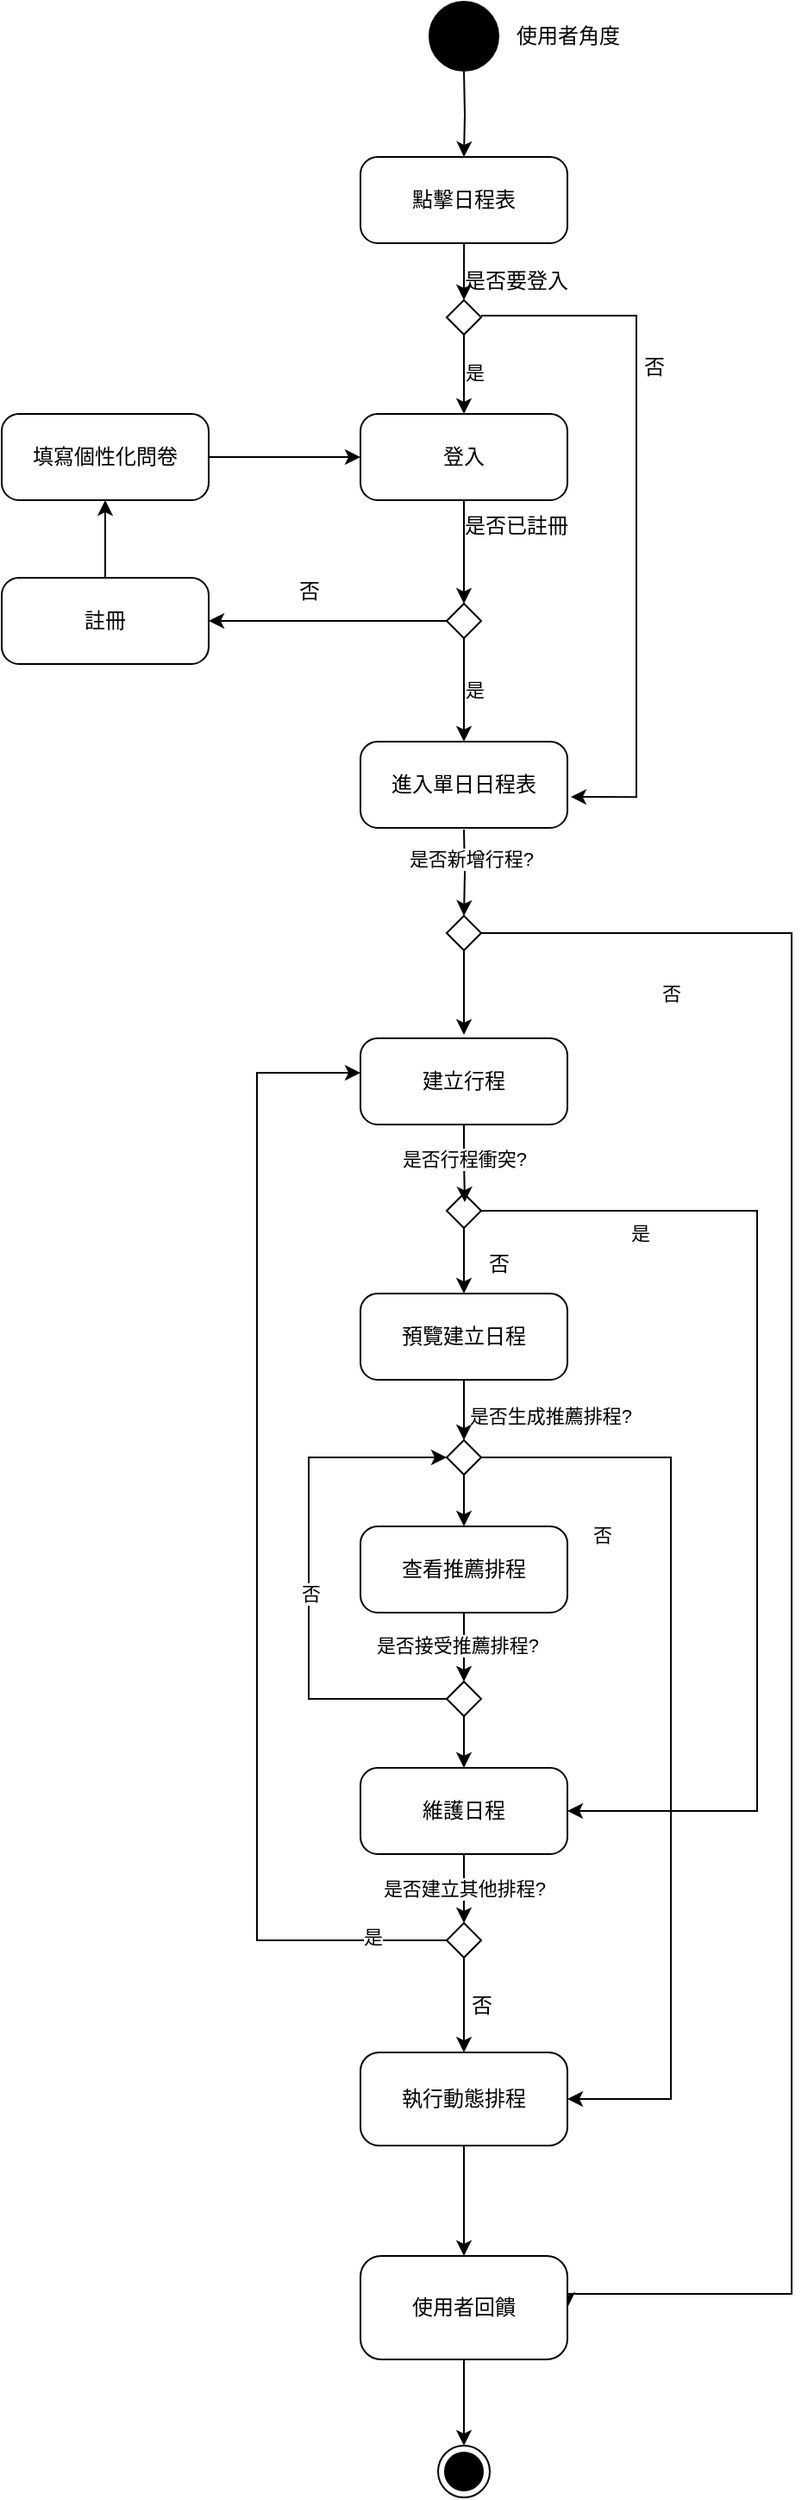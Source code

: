 <mxfile version="26.0.16">
  <diagram name="Page-1" id="e7e014a7-5840-1c2e-5031-d8a46d1fe8dd">
    <mxGraphModel dx="2646" dy="724" grid="1" gridSize="10" guides="1" tooltips="1" connect="1" arrows="1" fold="1" page="1" pageScale="1" pageWidth="1169" pageHeight="826" background="none" math="0" shadow="0">
      <root>
        <mxCell id="0" />
        <mxCell id="1" parent="0" />
        <mxCell id="QC3dzs9ZD0hJ02sEl_62-1" style="edgeStyle=orthogonalEdgeStyle;rounded=0;orthogonalLoop=1;jettySize=auto;html=1;exitX=0.5;exitY=1;exitDx=0;exitDy=0;endArrow=classic;endFill=1;entryX=0.5;entryY=0;entryDx=0;entryDy=0;" edge="1" parent="1" target="QC3dzs9ZD0hJ02sEl_62-7">
          <mxGeometry relative="1" as="geometry">
            <mxPoint x="229.2" y="574.6" as="targetPoint" />
            <mxPoint x="230" y="521" as="sourcePoint" />
          </mxGeometry>
        </mxCell>
        <mxCell id="QC3dzs9ZD0hJ02sEl_62-2" value="是否新增行程?" style="edgeLabel;html=1;align=center;verticalAlign=middle;resizable=0;points=[];" vertex="1" connectable="0" parent="QC3dzs9ZD0hJ02sEl_62-1">
          <mxGeometry x="-0.325" y="3" relative="1" as="geometry">
            <mxPoint as="offset" />
          </mxGeometry>
        </mxCell>
        <mxCell id="QC3dzs9ZD0hJ02sEl_62-3" style="edgeStyle=orthogonalEdgeStyle;rounded=0;orthogonalLoop=1;jettySize=auto;html=1;entryX=0.5;entryY=0;entryDx=0;entryDy=0;" edge="1" parent="1" target="QC3dzs9ZD0hJ02sEl_62-44">
          <mxGeometry relative="1" as="geometry">
            <mxPoint x="230.053" y="181" as="sourcePoint" />
          </mxGeometry>
        </mxCell>
        <mxCell id="QC3dzs9ZD0hJ02sEl_62-4" style="rounded=0;orthogonalLoop=1;jettySize=auto;html=1;exitX=0.5;exitY=1;exitDx=0;exitDy=0;" edge="1" parent="1" source="QC3dzs9ZD0hJ02sEl_62-7">
          <mxGeometry relative="1" as="geometry">
            <mxPoint x="230" y="640" as="targetPoint" />
          </mxGeometry>
        </mxCell>
        <mxCell id="QC3dzs9ZD0hJ02sEl_62-5" style="edgeStyle=orthogonalEdgeStyle;rounded=0;orthogonalLoop=1;jettySize=auto;html=1;exitX=1;exitY=0.5;exitDx=0;exitDy=0;entryX=1;entryY=0.5;entryDx=0;entryDy=0;" edge="1" parent="1" source="QC3dzs9ZD0hJ02sEl_62-7" target="QC3dzs9ZD0hJ02sEl_62-28">
          <mxGeometry relative="1" as="geometry">
            <mxPoint x="290" y="1281.5" as="targetPoint" />
            <Array as="points">
              <mxPoint x="420" y="581" />
              <mxPoint x="420" y="1370" />
              <mxPoint x="290" y="1370" />
            </Array>
          </mxGeometry>
        </mxCell>
        <mxCell id="QC3dzs9ZD0hJ02sEl_62-6" value="否" style="edgeLabel;html=1;align=center;verticalAlign=middle;resizable=0;points=[];" vertex="1" connectable="0" parent="QC3dzs9ZD0hJ02sEl_62-5">
          <mxGeometry x="-0.057" y="-1" relative="1" as="geometry">
            <mxPoint x="-69" y="-307" as="offset" />
          </mxGeometry>
        </mxCell>
        <mxCell id="QC3dzs9ZD0hJ02sEl_62-7" value="" style="rhombus;aspect=fixed;" vertex="1" parent="1">
          <mxGeometry x="220" y="571" width="20" height="20" as="geometry" />
        </mxCell>
        <mxCell id="QC3dzs9ZD0hJ02sEl_62-8" style="edgeStyle=orthogonalEdgeStyle;rounded=0;orthogonalLoop=1;jettySize=auto;html=1;exitX=0.5;exitY=1;exitDx=0;exitDy=0;" edge="1" parent="1" source="QC3dzs9ZD0hJ02sEl_62-30">
          <mxGeometry relative="1" as="geometry">
            <mxPoint x="230" y="790" as="targetPoint" />
            <mxPoint x="230" y="743" as="sourcePoint" />
          </mxGeometry>
        </mxCell>
        <mxCell id="QC3dzs9ZD0hJ02sEl_62-9" value="是否生成推薦排程?" style="edgeLabel;html=1;align=center;verticalAlign=middle;resizable=0;points=[];" vertex="1" connectable="0" parent="QC3dzs9ZD0hJ02sEl_62-8">
          <mxGeometry x="-0.012" y="-2" relative="1" as="geometry">
            <mxPoint x="52" y="90" as="offset" />
          </mxGeometry>
        </mxCell>
        <mxCell id="QC3dzs9ZD0hJ02sEl_62-10" style="edgeStyle=orthogonalEdgeStyle;rounded=0;orthogonalLoop=1;jettySize=auto;html=1;entryX=1;entryY=0.5;entryDx=0;entryDy=0;exitX=1;exitY=0.5;exitDx=0;exitDy=0;" edge="1" parent="1" source="QC3dzs9ZD0hJ02sEl_62-30" target="QC3dzs9ZD0hJ02sEl_62-24">
          <mxGeometry relative="1" as="geometry">
            <Array as="points">
              <mxPoint x="400" y="742" />
              <mxPoint x="400" y="1090" />
            </Array>
          </mxGeometry>
        </mxCell>
        <mxCell id="QC3dzs9ZD0hJ02sEl_62-11" value="建立行程" style="html=1;dashed=0;rounded=1;absoluteArcSize=1;arcSize=20;verticalAlign=middle;align=center;whiteSpace=wrap;" vertex="1" parent="1">
          <mxGeometry x="170" y="642" width="120" height="50" as="geometry" />
        </mxCell>
        <mxCell id="QC3dzs9ZD0hJ02sEl_62-12" value="查看推薦排程" style="html=1;dashed=0;rounded=1;absoluteArcSize=1;arcSize=20;verticalAlign=middle;align=center;whiteSpace=wrap;" vertex="1" parent="1">
          <mxGeometry x="170" y="925" width="120" height="50" as="geometry" />
        </mxCell>
        <mxCell id="QC3dzs9ZD0hJ02sEl_62-13" style="rounded=0;orthogonalLoop=1;jettySize=auto;html=1;exitX=0.5;exitY=1;exitDx=0;exitDy=0;entryX=0.5;entryY=0;entryDx=0;entryDy=0;" edge="1" parent="1" source="QC3dzs9ZD0hJ02sEl_62-16" target="QC3dzs9ZD0hJ02sEl_62-12">
          <mxGeometry relative="1" as="geometry">
            <mxPoint x="230" y="935" as="targetPoint" />
          </mxGeometry>
        </mxCell>
        <mxCell id="QC3dzs9ZD0hJ02sEl_62-14" style="edgeStyle=orthogonalEdgeStyle;rounded=0;orthogonalLoop=1;jettySize=auto;html=1;exitX=1;exitY=0.5;exitDx=0;exitDy=0;entryX=1;entryY=0.5;entryDx=0;entryDy=0;" edge="1" parent="1" source="QC3dzs9ZD0hJ02sEl_62-16" target="QC3dzs9ZD0hJ02sEl_62-26">
          <mxGeometry relative="1" as="geometry">
            <mxPoint x="290" y="885" as="targetPoint" />
            <Array as="points">
              <mxPoint x="350" y="885" />
              <mxPoint x="350" y="1257" />
            </Array>
          </mxGeometry>
        </mxCell>
        <mxCell id="QC3dzs9ZD0hJ02sEl_62-15" value="否" style="edgeLabel;html=1;align=center;verticalAlign=middle;resizable=0;points=[];" vertex="1" connectable="0" parent="QC3dzs9ZD0hJ02sEl_62-14">
          <mxGeometry x="-0.057" y="-1" relative="1" as="geometry">
            <mxPoint x="-39" y="-101" as="offset" />
          </mxGeometry>
        </mxCell>
        <mxCell id="QC3dzs9ZD0hJ02sEl_62-16" value="" style="rhombus;aspect=fixed;" vertex="1" parent="1">
          <mxGeometry x="220" y="875" width="20" height="20" as="geometry" />
        </mxCell>
        <mxCell id="QC3dzs9ZD0hJ02sEl_62-17" style="edgeStyle=orthogonalEdgeStyle;rounded=0;orthogonalLoop=1;jettySize=auto;html=1;entryX=0.5;entryY=0;entryDx=0;entryDy=0;exitX=0.5;exitY=1;exitDx=0;exitDy=0;" edge="1" parent="1" source="QC3dzs9ZD0hJ02sEl_62-12" target="QC3dzs9ZD0hJ02sEl_62-22">
          <mxGeometry relative="1" as="geometry">
            <mxPoint x="230" y="1015" as="targetPoint" />
            <mxPoint x="360" y="995" as="sourcePoint" />
          </mxGeometry>
        </mxCell>
        <mxCell id="QC3dzs9ZD0hJ02sEl_62-18" value="是否接受推薦排程?" style="edgeLabel;html=1;align=center;verticalAlign=middle;resizable=0;points=[];" vertex="1" connectable="0" parent="QC3dzs9ZD0hJ02sEl_62-17">
          <mxGeometry x="-0.012" y="-2" relative="1" as="geometry">
            <mxPoint x="-2" y="-1" as="offset" />
          </mxGeometry>
        </mxCell>
        <mxCell id="QC3dzs9ZD0hJ02sEl_62-19" style="rounded=0;orthogonalLoop=1;jettySize=auto;html=1;exitX=0.5;exitY=1;exitDx=0;exitDy=0;entryX=0.5;entryY=0;entryDx=0;entryDy=0;" edge="1" parent="1" source="QC3dzs9ZD0hJ02sEl_62-22" target="QC3dzs9ZD0hJ02sEl_62-24">
          <mxGeometry relative="1" as="geometry">
            <mxPoint x="230" y="1065" as="targetPoint" />
          </mxGeometry>
        </mxCell>
        <mxCell id="QC3dzs9ZD0hJ02sEl_62-20" style="edgeStyle=orthogonalEdgeStyle;rounded=0;orthogonalLoop=1;jettySize=auto;html=1;exitX=0;exitY=0.5;exitDx=0;exitDy=0;entryX=0;entryY=0.5;entryDx=0;entryDy=0;" edge="1" parent="1" source="QC3dzs9ZD0hJ02sEl_62-22" target="QC3dzs9ZD0hJ02sEl_62-16">
          <mxGeometry relative="1" as="geometry">
            <mxPoint x="290" y="1025" as="targetPoint" />
            <Array as="points">
              <mxPoint x="140" y="1025" />
              <mxPoint x="140" y="885" />
            </Array>
          </mxGeometry>
        </mxCell>
        <mxCell id="QC3dzs9ZD0hJ02sEl_62-21" value="否" style="edgeLabel;html=1;align=center;verticalAlign=middle;resizable=0;points=[];" vertex="1" connectable="0" parent="QC3dzs9ZD0hJ02sEl_62-20">
          <mxGeometry x="-0.057" y="-1" relative="1" as="geometry">
            <mxPoint as="offset" />
          </mxGeometry>
        </mxCell>
        <mxCell id="QC3dzs9ZD0hJ02sEl_62-22" value="" style="rhombus;aspect=fixed;" vertex="1" parent="1">
          <mxGeometry x="220" y="1015" width="20" height="20" as="geometry" />
        </mxCell>
        <mxCell id="QC3dzs9ZD0hJ02sEl_62-23" value="" style="edgeStyle=orthogonalEdgeStyle;rounded=0;orthogonalLoop=1;jettySize=auto;html=1;entryX=0.5;entryY=0;entryDx=0;entryDy=0;" edge="1" parent="1" source="QC3dzs9ZD0hJ02sEl_62-24" target="QC3dzs9ZD0hJ02sEl_62-35">
          <mxGeometry relative="1" as="geometry">
            <mxPoint x="230" y="1145" as="targetPoint" />
          </mxGeometry>
        </mxCell>
        <mxCell id="QC3dzs9ZD0hJ02sEl_62-24" value="維護日程" style="html=1;dashed=0;rounded=1;absoluteArcSize=1;arcSize=20;verticalAlign=middle;align=center;whiteSpace=wrap;" vertex="1" parent="1">
          <mxGeometry x="170" y="1065" width="120" height="50" as="geometry" />
        </mxCell>
        <mxCell id="QC3dzs9ZD0hJ02sEl_62-25" value="" style="edgeStyle=orthogonalEdgeStyle;rounded=0;orthogonalLoop=1;jettySize=auto;html=1;" edge="1" parent="1" source="QC3dzs9ZD0hJ02sEl_62-26" target="QC3dzs9ZD0hJ02sEl_62-28">
          <mxGeometry relative="1" as="geometry" />
        </mxCell>
        <mxCell id="QC3dzs9ZD0hJ02sEl_62-26" value="執行動態排程" style="whiteSpace=wrap;html=1;dashed=0;rounded=1;arcSize=20;" vertex="1" parent="1">
          <mxGeometry x="170" y="1230" width="120" height="54" as="geometry" />
        </mxCell>
        <mxCell id="QC3dzs9ZD0hJ02sEl_62-27" value="" style="edgeStyle=orthogonalEdgeStyle;rounded=0;orthogonalLoop=1;jettySize=auto;html=1;" edge="1" parent="1" source="QC3dzs9ZD0hJ02sEl_62-28" target="QC3dzs9ZD0hJ02sEl_62-29">
          <mxGeometry relative="1" as="geometry" />
        </mxCell>
        <mxCell id="QC3dzs9ZD0hJ02sEl_62-28" value="使用者回饋" style="whiteSpace=wrap;html=1;dashed=0;rounded=1;arcSize=20;" vertex="1" parent="1">
          <mxGeometry x="170" y="1348" width="120" height="60" as="geometry" />
        </mxCell>
        <mxCell id="QC3dzs9ZD0hJ02sEl_62-29" value="" style="ellipse;html=1;shape=endState;fillColor=strokeColor;" vertex="1" parent="1">
          <mxGeometry x="215" y="1458" width="30" height="30" as="geometry" />
        </mxCell>
        <mxCell id="QC3dzs9ZD0hJ02sEl_62-30" value="" style="rhombus;aspect=fixed;" vertex="1" parent="1">
          <mxGeometry x="220" y="732" width="20" height="20" as="geometry" />
        </mxCell>
        <mxCell id="QC3dzs9ZD0hJ02sEl_62-31" style="edgeStyle=orthogonalEdgeStyle;rounded=0;orthogonalLoop=1;jettySize=auto;html=1;entryX=0.524;entryY=0.253;entryDx=0;entryDy=0;entryPerimeter=0;" edge="1" parent="1" source="QC3dzs9ZD0hJ02sEl_62-11" target="QC3dzs9ZD0hJ02sEl_62-30">
          <mxGeometry relative="1" as="geometry" />
        </mxCell>
        <mxCell id="QC3dzs9ZD0hJ02sEl_62-32" value="是否行程衝突?" style="edgeLabel;html=1;align=center;verticalAlign=middle;resizable=0;points=[];" vertex="1" connectable="0" parent="1">
          <mxGeometry x="230" y="712.003" as="geometry" />
        </mxCell>
        <mxCell id="QC3dzs9ZD0hJ02sEl_62-33" value="是" style="edgeLabel;html=1;align=center;verticalAlign=middle;resizable=0;points=[];" vertex="1" connectable="0" parent="1">
          <mxGeometry x="330" y="495" as="geometry">
            <mxPoint x="2" y="260" as="offset" />
          </mxGeometry>
        </mxCell>
        <mxCell id="QC3dzs9ZD0hJ02sEl_62-34" style="edgeStyle=orthogonalEdgeStyle;rounded=0;orthogonalLoop=1;jettySize=auto;html=1;" edge="1" parent="1" source="QC3dzs9ZD0hJ02sEl_62-35" target="QC3dzs9ZD0hJ02sEl_62-26">
          <mxGeometry relative="1" as="geometry" />
        </mxCell>
        <mxCell id="QC3dzs9ZD0hJ02sEl_62-35" value="" style="rhombus;aspect=fixed;" vertex="1" parent="1">
          <mxGeometry x="220" y="1155" width="20" height="20" as="geometry" />
        </mxCell>
        <mxCell id="QC3dzs9ZD0hJ02sEl_62-36" value="是否建立其他排程?" style="edgeLabel;html=1;align=center;verticalAlign=middle;resizable=0;points=[];" vertex="1" connectable="0" parent="1">
          <mxGeometry x="230" y="1135" as="geometry" />
        </mxCell>
        <mxCell id="QC3dzs9ZD0hJ02sEl_62-37" style="edgeStyle=orthogonalEdgeStyle;rounded=0;orthogonalLoop=1;jettySize=auto;html=1;entryX=0;entryY=0.4;entryDx=0;entryDy=0;entryPerimeter=0;exitX=0;exitY=0.5;exitDx=0;exitDy=0;" edge="1" parent="1" source="QC3dzs9ZD0hJ02sEl_62-35" target="QC3dzs9ZD0hJ02sEl_62-11">
          <mxGeometry relative="1" as="geometry">
            <Array as="points">
              <mxPoint x="110" y="1165" />
              <mxPoint x="110" y="662" />
            </Array>
          </mxGeometry>
        </mxCell>
        <mxCell id="QC3dzs9ZD0hJ02sEl_62-38" value="是" style="edgeLabel;html=1;align=center;verticalAlign=middle;resizable=0;points=[];" vertex="1" connectable="0" parent="1">
          <mxGeometry x="151" y="973.333" as="geometry">
            <mxPoint x="26" y="189" as="offset" />
          </mxGeometry>
        </mxCell>
        <mxCell id="QC3dzs9ZD0hJ02sEl_62-39" value="" style="edgeStyle=orthogonalEdgeStyle;rounded=0;orthogonalLoop=1;jettySize=auto;html=1;" edge="1" parent="1" source="QC3dzs9ZD0hJ02sEl_62-40" target="QC3dzs9ZD0hJ02sEl_62-52">
          <mxGeometry relative="1" as="geometry" />
        </mxCell>
        <mxCell id="QC3dzs9ZD0hJ02sEl_62-40" value="登入" style="html=1;dashed=0;rounded=1;absoluteArcSize=1;arcSize=20;verticalAlign=middle;align=center;whiteSpace=wrap;" vertex="1" parent="1">
          <mxGeometry x="170" y="280" width="120" height="50" as="geometry" />
        </mxCell>
        <mxCell id="QC3dzs9ZD0hJ02sEl_62-41" style="edgeStyle=orthogonalEdgeStyle;rounded=0;orthogonalLoop=1;jettySize=auto;html=1;entryX=1.016;entryY=0.641;entryDx=0;entryDy=0;entryPerimeter=0;" edge="1" parent="1" target="QC3dzs9ZD0hJ02sEl_62-53">
          <mxGeometry relative="1" as="geometry">
            <mxPoint x="240" y="223" as="sourcePoint" />
            <mxPoint x="480" y="510" as="targetPoint" />
            <Array as="points">
              <mxPoint x="330" y="223" />
              <mxPoint x="330" y="502" />
            </Array>
          </mxGeometry>
        </mxCell>
        <mxCell id="QC3dzs9ZD0hJ02sEl_62-42" value="" style="edgeStyle=orthogonalEdgeStyle;rounded=0;orthogonalLoop=1;jettySize=auto;html=1;" edge="1" parent="1" source="QC3dzs9ZD0hJ02sEl_62-44">
          <mxGeometry relative="1" as="geometry">
            <mxPoint x="230" y="280" as="targetPoint" />
          </mxGeometry>
        </mxCell>
        <mxCell id="QC3dzs9ZD0hJ02sEl_62-43" value="是" style="edgeLabel;html=1;align=center;verticalAlign=middle;resizable=0;points=[];" vertex="1" connectable="0" parent="QC3dzs9ZD0hJ02sEl_62-42">
          <mxGeometry x="0.011" y="5" relative="1" as="geometry">
            <mxPoint y="-1" as="offset" />
          </mxGeometry>
        </mxCell>
        <mxCell id="QC3dzs9ZD0hJ02sEl_62-44" value="" style="rhombus;aspect=fixed;" vertex="1" parent="1">
          <mxGeometry x="220" y="214" width="20" height="20" as="geometry" />
        </mxCell>
        <mxCell id="QC3dzs9ZD0hJ02sEl_62-45" value="是否要登入" style="text;html=1;align=center;verticalAlign=middle;resizable=0;points=[];autosize=1;strokeColor=none;fillColor=none;" vertex="1" parent="1">
          <mxGeometry x="220" y="187.5" width="80" height="30" as="geometry" />
        </mxCell>
        <mxCell id="QC3dzs9ZD0hJ02sEl_62-46" value="" style="edgeStyle=orthogonalEdgeStyle;rounded=0;orthogonalLoop=1;jettySize=auto;html=1;" edge="1" parent="1" source="QC3dzs9ZD0hJ02sEl_62-47" target="QC3dzs9ZD0hJ02sEl_62-55">
          <mxGeometry relative="1" as="geometry" />
        </mxCell>
        <mxCell id="QC3dzs9ZD0hJ02sEl_62-47" value="註冊" style="html=1;dashed=0;rounded=1;absoluteArcSize=1;arcSize=20;verticalAlign=middle;align=center;whiteSpace=wrap;" vertex="1" parent="1">
          <mxGeometry x="-38" y="375" width="120" height="50" as="geometry" />
        </mxCell>
        <mxCell id="QC3dzs9ZD0hJ02sEl_62-48" value="是否已註冊" style="text;html=1;align=center;verticalAlign=middle;resizable=0;points=[];autosize=1;strokeColor=none;fillColor=none;" vertex="1" parent="1">
          <mxGeometry x="220" y="330" width="80" height="30" as="geometry" />
        </mxCell>
        <mxCell id="QC3dzs9ZD0hJ02sEl_62-49" value="" style="edgeStyle=orthogonalEdgeStyle;rounded=0;orthogonalLoop=1;jettySize=auto;html=1;" edge="1" parent="1" source="QC3dzs9ZD0hJ02sEl_62-52" target="QC3dzs9ZD0hJ02sEl_62-53">
          <mxGeometry relative="1" as="geometry" />
        </mxCell>
        <mxCell id="QC3dzs9ZD0hJ02sEl_62-50" value="是" style="edgeLabel;html=1;align=center;verticalAlign=middle;resizable=0;points=[];" vertex="1" connectable="0" parent="QC3dzs9ZD0hJ02sEl_62-49">
          <mxGeometry x="0.005" y="6" relative="1" as="geometry">
            <mxPoint as="offset" />
          </mxGeometry>
        </mxCell>
        <mxCell id="QC3dzs9ZD0hJ02sEl_62-51" value="" style="edgeStyle=orthogonalEdgeStyle;rounded=0;orthogonalLoop=1;jettySize=auto;html=1;" edge="1" parent="1" source="QC3dzs9ZD0hJ02sEl_62-52" target="QC3dzs9ZD0hJ02sEl_62-47">
          <mxGeometry relative="1" as="geometry" />
        </mxCell>
        <mxCell id="QC3dzs9ZD0hJ02sEl_62-52" value="" style="rhombus;aspect=fixed;" vertex="1" parent="1">
          <mxGeometry x="220" y="390" width="20" height="20" as="geometry" />
        </mxCell>
        <mxCell id="QC3dzs9ZD0hJ02sEl_62-53" value="進入單日日程表" style="html=1;dashed=0;rounded=1;absoluteArcSize=1;arcSize=20;verticalAlign=middle;align=center;whiteSpace=wrap;" vertex="1" parent="1">
          <mxGeometry x="170" y="470" width="120" height="50" as="geometry" />
        </mxCell>
        <mxCell id="QC3dzs9ZD0hJ02sEl_62-54" value="" style="edgeStyle=orthogonalEdgeStyle;rounded=0;orthogonalLoop=1;jettySize=auto;html=1;" edge="1" parent="1" source="QC3dzs9ZD0hJ02sEl_62-55" target="QC3dzs9ZD0hJ02sEl_62-40">
          <mxGeometry relative="1" as="geometry" />
        </mxCell>
        <mxCell id="QC3dzs9ZD0hJ02sEl_62-55" value="填寫個性化問卷" style="whiteSpace=wrap;html=1;dashed=0;rounded=1;arcSize=20;" vertex="1" parent="1">
          <mxGeometry x="-38" y="280" width="120" height="50" as="geometry" />
        </mxCell>
        <mxCell id="QC3dzs9ZD0hJ02sEl_62-56" value="否" style="text;html=1;align=center;verticalAlign=middle;resizable=0;points=[];autosize=1;strokeColor=none;fillColor=none;" vertex="1" parent="1">
          <mxGeometry x="320" y="238" width="40" height="30" as="geometry" />
        </mxCell>
        <mxCell id="QC3dzs9ZD0hJ02sEl_62-57" value="否" style="text;html=1;align=center;verticalAlign=middle;resizable=0;points=[];autosize=1;strokeColor=none;fillColor=none;" vertex="1" parent="1">
          <mxGeometry x="120" y="368" width="40" height="30" as="geometry" />
        </mxCell>
        <mxCell id="QC3dzs9ZD0hJ02sEl_62-58" value="" style="ellipse;fillColor=strokeColor;html=1;" vertex="1" parent="1">
          <mxGeometry x="210" y="41" width="40" height="40" as="geometry" />
        </mxCell>
        <mxCell id="QC3dzs9ZD0hJ02sEl_62-59" style="edgeStyle=orthogonalEdgeStyle;rounded=0;orthogonalLoop=1;jettySize=auto;html=1;exitX=0.5;exitY=1;exitDx=0;exitDy=0;endArrow=classic;endFill=1;" edge="1" parent="1" target="QC3dzs9ZD0hJ02sEl_62-60">
          <mxGeometry relative="1" as="geometry">
            <mxPoint x="230" y="191" as="targetPoint" />
            <mxPoint x="230" y="81" as="sourcePoint" />
          </mxGeometry>
        </mxCell>
        <mxCell id="QC3dzs9ZD0hJ02sEl_62-60" value="點擊日程表" style="html=1;dashed=0;rounded=1;absoluteArcSize=1;arcSize=20;verticalAlign=middle;align=center;whiteSpace=wrap;" vertex="1" parent="1">
          <mxGeometry x="170" y="131" width="120" height="50" as="geometry" />
        </mxCell>
        <mxCell id="QC3dzs9ZD0hJ02sEl_62-61" value="" style="edgeStyle=orthogonalEdgeStyle;rounded=0;orthogonalLoop=1;jettySize=auto;html=1;" edge="1" parent="1" source="QC3dzs9ZD0hJ02sEl_62-62" target="QC3dzs9ZD0hJ02sEl_62-16">
          <mxGeometry relative="1" as="geometry" />
        </mxCell>
        <mxCell id="QC3dzs9ZD0hJ02sEl_62-62" value="預覽建立日程" style="html=1;dashed=0;rounded=1;absoluteArcSize=1;arcSize=20;verticalAlign=middle;align=center;whiteSpace=wrap;" vertex="1" parent="1">
          <mxGeometry x="170" y="790" width="120" height="50" as="geometry" />
        </mxCell>
        <mxCell id="QC3dzs9ZD0hJ02sEl_62-63" value="否" style="text;html=1;align=center;verticalAlign=middle;resizable=0;points=[];autosize=1;strokeColor=none;fillColor=none;" vertex="1" parent="1">
          <mxGeometry x="230" y="758" width="40" height="30" as="geometry" />
        </mxCell>
        <mxCell id="QC3dzs9ZD0hJ02sEl_62-64" value="使用者角度" style="text;html=1;align=center;verticalAlign=middle;resizable=0;points=[];autosize=1;strokeColor=none;fillColor=none;" vertex="1" parent="1">
          <mxGeometry x="250" y="46" width="80" height="30" as="geometry" />
        </mxCell>
        <mxCell id="QC3dzs9ZD0hJ02sEl_62-65" value="否" style="text;html=1;align=center;verticalAlign=middle;resizable=0;points=[];autosize=1;strokeColor=none;fillColor=none;" vertex="1" parent="1">
          <mxGeometry x="220" y="1188" width="40" height="30" as="geometry" />
        </mxCell>
      </root>
    </mxGraphModel>
  </diagram>
</mxfile>
